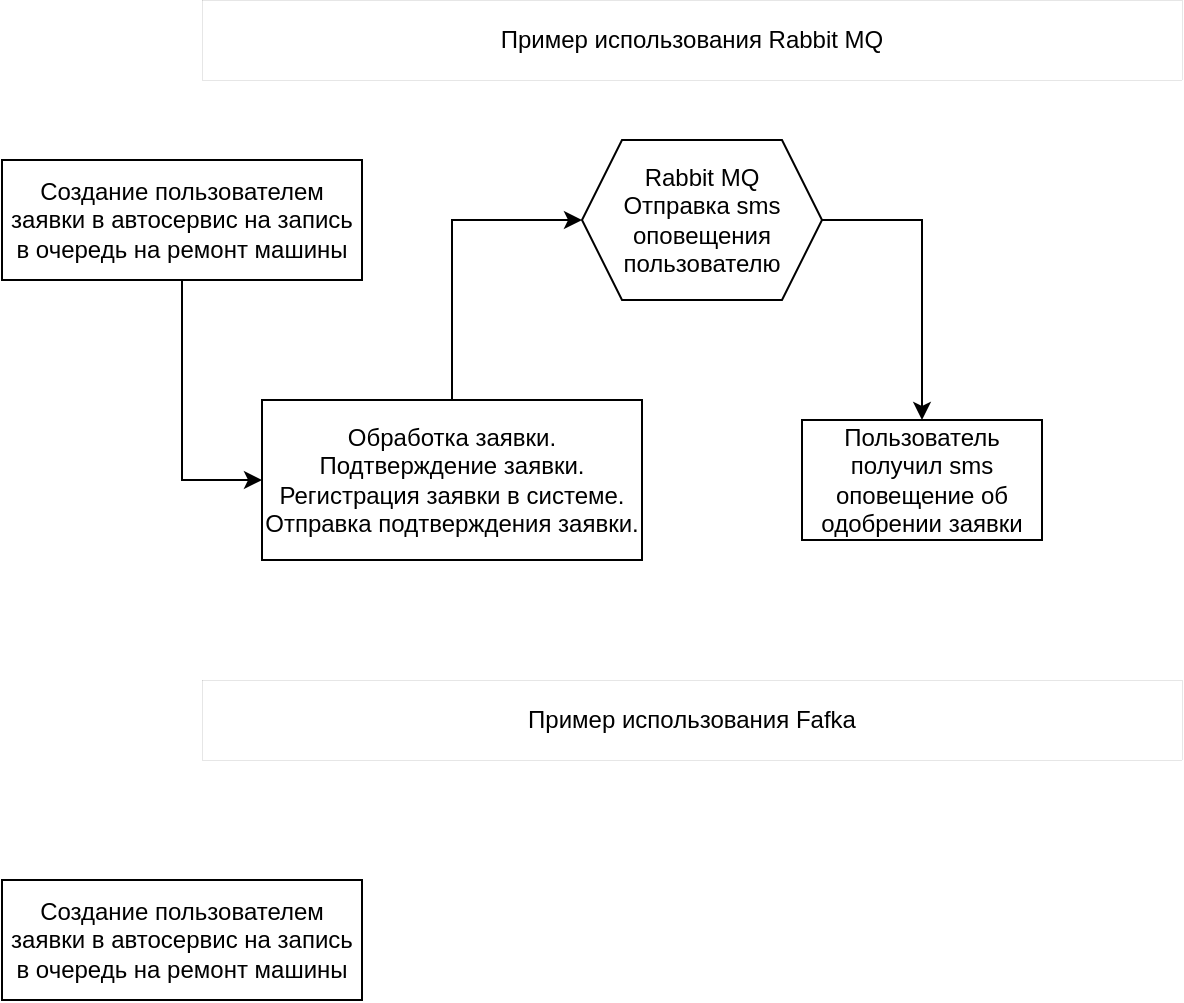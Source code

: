 <mxfile version="24.8.9">
  <diagram name="Страница — 1" id="S7Z61823W9H1IB6m0hSB">
    <mxGraphModel dx="794" dy="721" grid="1" gridSize="10" guides="1" tooltips="1" connect="1" arrows="1" fold="1" page="1" pageScale="1" pageWidth="1654" pageHeight="1169" math="0" shadow="0">
      <root>
        <mxCell id="0" />
        <mxCell id="1" parent="0" />
        <mxCell id="P7B92xdR4_jTVlOhPiBj-6" style="edgeStyle=orthogonalEdgeStyle;rounded=0;orthogonalLoop=1;jettySize=auto;html=1;exitX=0.5;exitY=1;exitDx=0;exitDy=0;entryX=0;entryY=0.5;entryDx=0;entryDy=0;" edge="1" parent="1" source="P7B92xdR4_jTVlOhPiBj-3" target="P7B92xdR4_jTVlOhPiBj-5">
          <mxGeometry relative="1" as="geometry" />
        </mxCell>
        <mxCell id="P7B92xdR4_jTVlOhPiBj-3" value="Создание пользователем заявки в автосервис на запись в очередь на ремонт машины" style="rounded=0;whiteSpace=wrap;html=1;" vertex="1" parent="1">
          <mxGeometry x="50" y="90" width="180" height="60" as="geometry" />
        </mxCell>
        <mxCell id="P7B92xdR4_jTVlOhPiBj-9" style="edgeStyle=orthogonalEdgeStyle;rounded=0;orthogonalLoop=1;jettySize=auto;html=1;exitX=0.5;exitY=0;exitDx=0;exitDy=0;entryX=0;entryY=0.5;entryDx=0;entryDy=0;" edge="1" parent="1" source="P7B92xdR4_jTVlOhPiBj-5" target="P7B92xdR4_jTVlOhPiBj-7">
          <mxGeometry relative="1" as="geometry" />
        </mxCell>
        <mxCell id="P7B92xdR4_jTVlOhPiBj-5" value="Обработка заявки. Подтверждение заявки.&lt;div&gt;Регистрация заявки в системе.&lt;/div&gt;&lt;div&gt;Отправка подтверждения заявки.&lt;/div&gt;" style="rounded=0;whiteSpace=wrap;html=1;" vertex="1" parent="1">
          <mxGeometry x="180" y="210" width="190" height="80" as="geometry" />
        </mxCell>
        <mxCell id="P7B92xdR4_jTVlOhPiBj-11" style="edgeStyle=orthogonalEdgeStyle;rounded=0;orthogonalLoop=1;jettySize=auto;html=1;exitX=1;exitY=0.5;exitDx=0;exitDy=0;entryX=0.5;entryY=0;entryDx=0;entryDy=0;" edge="1" parent="1" source="P7B92xdR4_jTVlOhPiBj-7" target="P7B92xdR4_jTVlOhPiBj-10">
          <mxGeometry relative="1" as="geometry" />
        </mxCell>
        <mxCell id="P7B92xdR4_jTVlOhPiBj-7" value="Rabbit MQ&lt;div&gt;Отправка sms оповещения пользователю&lt;/div&gt;" style="shape=hexagon;perimeter=hexagonPerimeter2;whiteSpace=wrap;html=1;fixedSize=1;" vertex="1" parent="1">
          <mxGeometry x="340" y="80" width="120" height="80" as="geometry" />
        </mxCell>
        <mxCell id="P7B92xdR4_jTVlOhPiBj-10" value="Пользователь получил sms оповещение об одобрении заявки" style="rounded=0;whiteSpace=wrap;html=1;" vertex="1" parent="1">
          <mxGeometry x="450" y="220" width="120" height="60" as="geometry" />
        </mxCell>
        <mxCell id="P7B92xdR4_jTVlOhPiBj-12" value="Создание пользователем заявки в автосервис на запись в очередь на ремонт машины" style="rounded=0;whiteSpace=wrap;html=1;" vertex="1" parent="1">
          <mxGeometry x="50" y="450" width="180" height="60" as="geometry" />
        </mxCell>
        <mxCell id="P7B92xdR4_jTVlOhPiBj-13" value="Пример использования Rabbit MQ" style="rounded=0;whiteSpace=wrap;html=1;strokeWidth=0;" vertex="1" parent="1">
          <mxGeometry x="150" y="10" width="490" height="40" as="geometry" />
        </mxCell>
        <mxCell id="P7B92xdR4_jTVlOhPiBj-14" value="Пример использования Fafka" style="rounded=0;whiteSpace=wrap;html=1;strokeWidth=0;" vertex="1" parent="1">
          <mxGeometry x="150" y="350" width="490" height="40" as="geometry" />
        </mxCell>
      </root>
    </mxGraphModel>
  </diagram>
</mxfile>
